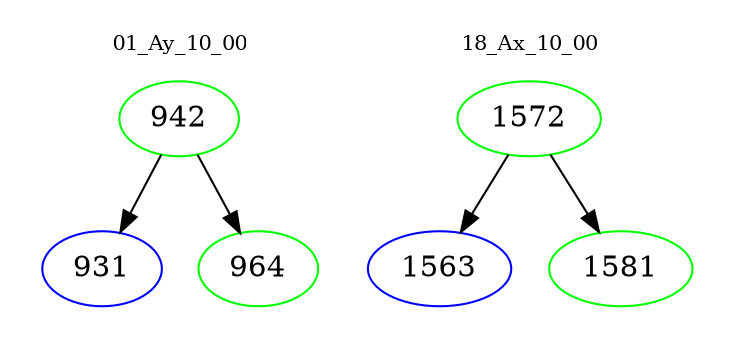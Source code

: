 digraph{
subgraph cluster_0 {
color = white
label = "01_Ay_10_00";
fontsize=10;
T0_942 [label="942", color="green"]
T0_942 -> T0_931 [color="black"]
T0_931 [label="931", color="blue"]
T0_942 -> T0_964 [color="black"]
T0_964 [label="964", color="green"]
}
subgraph cluster_1 {
color = white
label = "18_Ax_10_00";
fontsize=10;
T1_1572 [label="1572", color="green"]
T1_1572 -> T1_1563 [color="black"]
T1_1563 [label="1563", color="blue"]
T1_1572 -> T1_1581 [color="black"]
T1_1581 [label="1581", color="green"]
}
}
